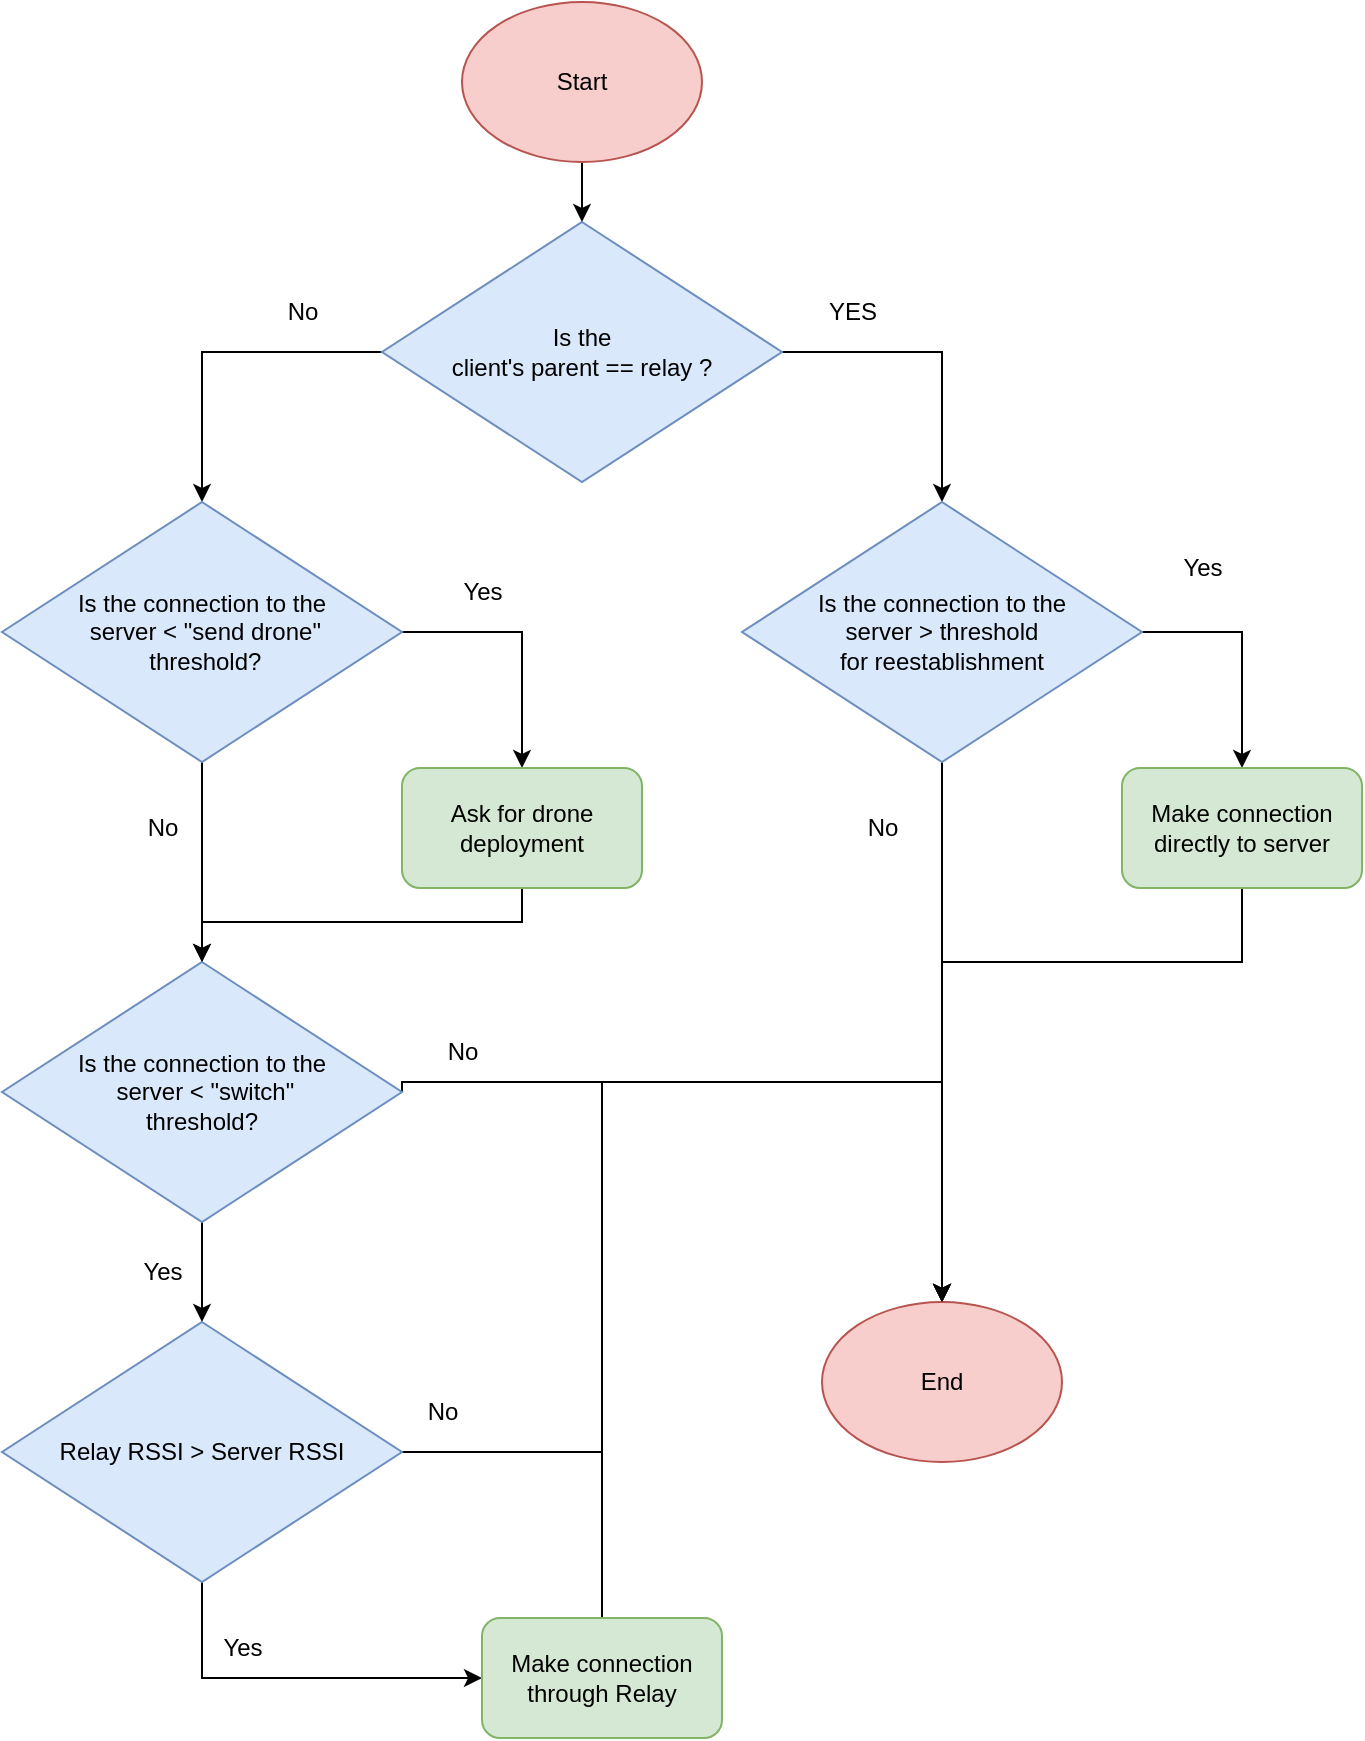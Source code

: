 <mxfile version="21.3.5" type="github">
  <diagram name="Side-1" id="osRv1A4a_fG0d58dlFmP">
    <mxGraphModel dx="1360" dy="795" grid="1" gridSize="10" guides="1" tooltips="1" connect="1" arrows="1" fold="1" page="1" pageScale="1" pageWidth="827" pageHeight="1169" math="0" shadow="0">
      <root>
        <mxCell id="0" />
        <mxCell id="1" parent="0" />
        <mxCell id="8L1MjitNSCZlOtgvuLpw-4" style="edgeStyle=orthogonalEdgeStyle;rounded=0;orthogonalLoop=1;jettySize=auto;html=1;exitX=1;exitY=0.5;exitDx=0;exitDy=0;" parent="1" source="8L1MjitNSCZlOtgvuLpw-1" target="8L1MjitNSCZlOtgvuLpw-3" edge="1">
          <mxGeometry relative="1" as="geometry" />
        </mxCell>
        <mxCell id="8L1MjitNSCZlOtgvuLpw-8" style="edgeStyle=orthogonalEdgeStyle;rounded=0;orthogonalLoop=1;jettySize=auto;html=1;exitX=0;exitY=0.5;exitDx=0;exitDy=0;entryX=0.5;entryY=0;entryDx=0;entryDy=0;" parent="1" source="8L1MjitNSCZlOtgvuLpw-1" target="8L1MjitNSCZlOtgvuLpw-7" edge="1">
          <mxGeometry relative="1" as="geometry" />
        </mxCell>
        <mxCell id="8L1MjitNSCZlOtgvuLpw-1" value="&lt;div&gt;Is the &lt;br&gt;&lt;/div&gt;&lt;div&gt;client&#39;s parent == relay ?&lt;/div&gt;" style="rhombus;whiteSpace=wrap;html=1;fillColor=#dae8fc;strokeColor=#6c8ebf;" parent="1" vertex="1">
          <mxGeometry x="300" y="130" width="200" height="130" as="geometry" />
        </mxCell>
        <mxCell id="8L1MjitNSCZlOtgvuLpw-21" style="edgeStyle=orthogonalEdgeStyle;rounded=0;orthogonalLoop=1;jettySize=auto;html=1;entryX=0.5;entryY=0;entryDx=0;entryDy=0;exitX=1;exitY=0.5;exitDx=0;exitDy=0;" parent="1" source="8L1MjitNSCZlOtgvuLpw-3" target="8L1MjitNSCZlOtgvuLpw-20" edge="1">
          <mxGeometry relative="1" as="geometry" />
        </mxCell>
        <mxCell id="8L1MjitNSCZlOtgvuLpw-38" style="edgeStyle=orthogonalEdgeStyle;rounded=0;orthogonalLoop=1;jettySize=auto;html=1;exitX=0.5;exitY=1;exitDx=0;exitDy=0;entryX=0.5;entryY=0;entryDx=0;entryDy=0;" parent="1" source="8L1MjitNSCZlOtgvuLpw-3" target="8L1MjitNSCZlOtgvuLpw-35" edge="1">
          <mxGeometry relative="1" as="geometry">
            <Array as="points">
              <mxPoint x="580" y="540" />
              <mxPoint x="580" y="540" />
            </Array>
          </mxGeometry>
        </mxCell>
        <mxCell id="8L1MjitNSCZlOtgvuLpw-3" value="&lt;div&gt;Is the connection to the &lt;br&gt;&lt;/div&gt;&lt;div&gt;server &amp;gt; threshold &lt;br&gt;&lt;/div&gt;&lt;div&gt;for reestablishment&lt;br&gt;&lt;/div&gt;" style="rhombus;whiteSpace=wrap;html=1;fillColor=#dae8fc;strokeColor=#6c8ebf;" parent="1" vertex="1">
          <mxGeometry x="480" y="270" width="200" height="130" as="geometry" />
        </mxCell>
        <mxCell id="8L1MjitNSCZlOtgvuLpw-5" value="YES" style="text;html=1;align=center;verticalAlign=middle;resizable=0;points=[];autosize=1;strokeColor=none;fillColor=none;" parent="1" vertex="1">
          <mxGeometry x="510" y="160" width="50" height="30" as="geometry" />
        </mxCell>
        <mxCell id="8L1MjitNSCZlOtgvuLpw-12" style="edgeStyle=orthogonalEdgeStyle;rounded=0;orthogonalLoop=1;jettySize=auto;html=1;entryX=0.5;entryY=0;entryDx=0;entryDy=0;" parent="1" source="8L1MjitNSCZlOtgvuLpw-7" target="8L1MjitNSCZlOtgvuLpw-11" edge="1">
          <mxGeometry relative="1" as="geometry" />
        </mxCell>
        <mxCell id="8L1MjitNSCZlOtgvuLpw-15" style="edgeStyle=orthogonalEdgeStyle;rounded=0;orthogonalLoop=1;jettySize=auto;html=1;entryX=0.5;entryY=0;entryDx=0;entryDy=0;" parent="1" source="8L1MjitNSCZlOtgvuLpw-7" target="8L1MjitNSCZlOtgvuLpw-19" edge="1">
          <mxGeometry relative="1" as="geometry">
            <mxPoint x="370" y="360" as="targetPoint" />
            <Array as="points">
              <mxPoint x="370" y="335" />
            </Array>
          </mxGeometry>
        </mxCell>
        <mxCell id="8L1MjitNSCZlOtgvuLpw-7" value="&lt;div&gt;Is the connection to the&lt;/div&gt;&lt;div&gt;&amp;nbsp;server &amp;lt; &quot;send drone&quot;&lt;/div&gt;&lt;div&gt;&amp;nbsp;threshold?&lt;br&gt;&lt;/div&gt;" style="rhombus;whiteSpace=wrap;html=1;fillColor=#dae8fc;strokeColor=#6c8ebf;" parent="1" vertex="1">
          <mxGeometry x="110" y="270" width="200" height="130" as="geometry" />
        </mxCell>
        <mxCell id="8L1MjitNSCZlOtgvuLpw-9" value="No" style="text;html=1;align=center;verticalAlign=middle;resizable=0;points=[];autosize=1;strokeColor=none;fillColor=none;" parent="1" vertex="1">
          <mxGeometry x="240" y="160" width="40" height="30" as="geometry" />
        </mxCell>
        <mxCell id="8L1MjitNSCZlOtgvuLpw-32" style="edgeStyle=orthogonalEdgeStyle;rounded=0;orthogonalLoop=1;jettySize=auto;html=1;entryX=0.5;entryY=0;entryDx=0;entryDy=0;exitX=0.5;exitY=1;exitDx=0;exitDy=0;" parent="1" source="8L1MjitNSCZlOtgvuLpw-11" target="8L1MjitNSCZlOtgvuLpw-29" edge="1">
          <mxGeometry relative="1" as="geometry" />
        </mxCell>
        <mxCell id="XD3sTYkQVG92hE6puI6Y-6" style="edgeStyle=orthogonalEdgeStyle;rounded=0;orthogonalLoop=1;jettySize=auto;html=1;exitX=1;exitY=0.5;exitDx=0;exitDy=0;" edge="1" parent="1" source="8L1MjitNSCZlOtgvuLpw-11">
          <mxGeometry relative="1" as="geometry">
            <mxPoint x="580" y="670" as="targetPoint" />
            <Array as="points">
              <mxPoint x="310" y="560" />
              <mxPoint x="580" y="560" />
            </Array>
          </mxGeometry>
        </mxCell>
        <mxCell id="8L1MjitNSCZlOtgvuLpw-11" value="Is the connection to the&lt;div&gt;&amp;nbsp;server &amp;lt; &quot;switch&quot; &lt;br&gt;&lt;/div&gt;&lt;div&gt;threshold?&lt;br&gt;&lt;/div&gt;" style="rhombus;whiteSpace=wrap;html=1;fillColor=#dae8fc;strokeColor=#6c8ebf;" parent="1" vertex="1">
          <mxGeometry x="110" y="500" width="200" height="130" as="geometry" />
        </mxCell>
        <mxCell id="8L1MjitNSCZlOtgvuLpw-13" value="No" style="text;html=1;align=center;verticalAlign=middle;resizable=0;points=[];autosize=1;strokeColor=none;fillColor=none;" parent="1" vertex="1">
          <mxGeometry x="170" y="418" width="40" height="30" as="geometry" />
        </mxCell>
        <mxCell id="8L1MjitNSCZlOtgvuLpw-18" style="edgeStyle=orthogonalEdgeStyle;rounded=0;orthogonalLoop=1;jettySize=auto;html=1;entryX=0.5;entryY=0;entryDx=0;entryDy=0;exitX=0.5;exitY=1;exitDx=0;exitDy=0;" parent="1" source="8L1MjitNSCZlOtgvuLpw-19" target="8L1MjitNSCZlOtgvuLpw-11" edge="1">
          <mxGeometry relative="1" as="geometry">
            <mxPoint x="370" y="490" as="sourcePoint" />
            <Array as="points">
              <mxPoint x="370" y="480" />
              <mxPoint x="210" y="480" />
            </Array>
          </mxGeometry>
        </mxCell>
        <mxCell id="8L1MjitNSCZlOtgvuLpw-16" value="Yes" style="text;html=1;align=center;verticalAlign=middle;resizable=0;points=[];autosize=1;strokeColor=none;fillColor=none;" parent="1" vertex="1">
          <mxGeometry x="330" y="300" width="40" height="30" as="geometry" />
        </mxCell>
        <mxCell id="8L1MjitNSCZlOtgvuLpw-19" value="Ask for drone deployment" style="rounded=1;whiteSpace=wrap;html=1;fillColor=#d5e8d4;strokeColor=#82b366;" parent="1" vertex="1">
          <mxGeometry x="310" y="403" width="120" height="60" as="geometry" />
        </mxCell>
        <mxCell id="8L1MjitNSCZlOtgvuLpw-37" style="edgeStyle=orthogonalEdgeStyle;rounded=0;orthogonalLoop=1;jettySize=auto;html=1;entryX=0.5;entryY=0;entryDx=0;entryDy=0;exitX=0.5;exitY=1;exitDx=0;exitDy=0;" parent="1" source="8L1MjitNSCZlOtgvuLpw-20" target="8L1MjitNSCZlOtgvuLpw-35" edge="1">
          <mxGeometry relative="1" as="geometry">
            <mxPoint x="590" y="670" as="targetPoint" />
            <Array as="points">
              <mxPoint x="730" y="500" />
              <mxPoint x="580" y="500" />
            </Array>
          </mxGeometry>
        </mxCell>
        <mxCell id="8L1MjitNSCZlOtgvuLpw-20" value="Make connection directly to server" style="rounded=1;whiteSpace=wrap;html=1;fillColor=#d5e8d4;strokeColor=#82b366;" parent="1" vertex="1">
          <mxGeometry x="670" y="403" width="120" height="60" as="geometry" />
        </mxCell>
        <mxCell id="8L1MjitNSCZlOtgvuLpw-22" value="Yes" style="text;html=1;align=center;verticalAlign=middle;resizable=0;points=[];autosize=1;strokeColor=none;fillColor=none;" parent="1" vertex="1">
          <mxGeometry x="690" y="288" width="40" height="30" as="geometry" />
        </mxCell>
        <mxCell id="8L1MjitNSCZlOtgvuLpw-25" style="edgeStyle=orthogonalEdgeStyle;rounded=0;orthogonalLoop=1;jettySize=auto;html=1;" parent="1" source="8L1MjitNSCZlOtgvuLpw-24" target="8L1MjitNSCZlOtgvuLpw-1" edge="1">
          <mxGeometry relative="1" as="geometry" />
        </mxCell>
        <mxCell id="8L1MjitNSCZlOtgvuLpw-24" value="Start" style="ellipse;whiteSpace=wrap;html=1;fillColor=#f8cecc;strokeColor=#b85450;" parent="1" vertex="1">
          <mxGeometry x="340" y="20" width="120" height="80" as="geometry" />
        </mxCell>
        <mxCell id="8L1MjitNSCZlOtgvuLpw-44" style="edgeStyle=orthogonalEdgeStyle;rounded=0;orthogonalLoop=1;jettySize=auto;html=1;entryX=0;entryY=0.5;entryDx=0;entryDy=0;exitX=0.5;exitY=1;exitDx=0;exitDy=0;" parent="1" source="8L1MjitNSCZlOtgvuLpw-29" target="8L1MjitNSCZlOtgvuLpw-41" edge="1">
          <mxGeometry relative="1" as="geometry" />
        </mxCell>
        <mxCell id="XD3sTYkQVG92hE6puI6Y-4" style="edgeStyle=orthogonalEdgeStyle;rounded=0;orthogonalLoop=1;jettySize=auto;html=1;exitX=1;exitY=0.5;exitDx=0;exitDy=0;entryX=0.5;entryY=0;entryDx=0;entryDy=0;" edge="1" parent="1" source="8L1MjitNSCZlOtgvuLpw-29" target="8L1MjitNSCZlOtgvuLpw-35">
          <mxGeometry relative="1" as="geometry">
            <mxPoint x="580" y="660" as="targetPoint" />
            <Array as="points">
              <mxPoint x="410" y="745" />
              <mxPoint x="410" y="560" />
              <mxPoint x="580" y="560" />
            </Array>
          </mxGeometry>
        </mxCell>
        <mxCell id="8L1MjitNSCZlOtgvuLpw-29" value="&lt;div&gt;Relay RSSI &amp;gt; Server RSSI &lt;/div&gt;" style="rhombus;whiteSpace=wrap;html=1;fillColor=#dae8fc;strokeColor=#6c8ebf;" parent="1" vertex="1">
          <mxGeometry x="110" y="680" width="200" height="130" as="geometry" />
        </mxCell>
        <mxCell id="8L1MjitNSCZlOtgvuLpw-31" value="Yes" style="text;html=1;align=center;verticalAlign=middle;resizable=0;points=[];autosize=1;strokeColor=none;fillColor=none;" parent="1" vertex="1">
          <mxGeometry x="170" y="640" width="40" height="30" as="geometry" />
        </mxCell>
        <mxCell id="8L1MjitNSCZlOtgvuLpw-35" value="End" style="ellipse;whiteSpace=wrap;html=1;fillColor=#f8cecc;strokeColor=#b85450;" parent="1" vertex="1">
          <mxGeometry x="520" y="670" width="120" height="80" as="geometry" />
        </mxCell>
        <mxCell id="8L1MjitNSCZlOtgvuLpw-39" value="No" style="text;html=1;align=center;verticalAlign=middle;resizable=0;points=[];autosize=1;strokeColor=none;fillColor=none;" parent="1" vertex="1">
          <mxGeometry x="530" y="418" width="40" height="30" as="geometry" />
        </mxCell>
        <mxCell id="XD3sTYkQVG92hE6puI6Y-3" style="edgeStyle=orthogonalEdgeStyle;rounded=0;orthogonalLoop=1;jettySize=auto;html=1;entryX=0.5;entryY=0;entryDx=0;entryDy=0;exitX=0.5;exitY=0;exitDx=0;exitDy=0;anchorPointDirection=1;jumpSize=6;" edge="1" parent="1" source="8L1MjitNSCZlOtgvuLpw-41" target="8L1MjitNSCZlOtgvuLpw-35">
          <mxGeometry relative="1" as="geometry">
            <Array as="points">
              <mxPoint x="410" y="560" />
              <mxPoint x="580" y="560" />
            </Array>
          </mxGeometry>
        </mxCell>
        <mxCell id="8L1MjitNSCZlOtgvuLpw-41" value="Make connection through Relay" style="rounded=1;whiteSpace=wrap;html=1;fillColor=#d5e8d4;strokeColor=#82b366;" parent="1" vertex="1">
          <mxGeometry x="350" y="828" width="120" height="60" as="geometry" />
        </mxCell>
        <mxCell id="8L1MjitNSCZlOtgvuLpw-45" value="Yes" style="text;html=1;align=center;verticalAlign=middle;resizable=0;points=[];autosize=1;strokeColor=none;fillColor=none;" parent="1" vertex="1">
          <mxGeometry x="210" y="828" width="40" height="30" as="geometry" />
        </mxCell>
        <mxCell id="8L1MjitNSCZlOtgvuLpw-46" value="No" style="text;html=1;align=center;verticalAlign=middle;resizable=0;points=[];autosize=1;strokeColor=none;fillColor=none;" parent="1" vertex="1">
          <mxGeometry x="320" y="530" width="40" height="30" as="geometry" />
        </mxCell>
        <mxCell id="XD3sTYkQVG92hE6puI6Y-5" value="No" style="text;html=1;align=center;verticalAlign=middle;resizable=0;points=[];autosize=1;strokeColor=none;fillColor=none;" vertex="1" parent="1">
          <mxGeometry x="310" y="710" width="40" height="30" as="geometry" />
        </mxCell>
      </root>
    </mxGraphModel>
  </diagram>
</mxfile>
